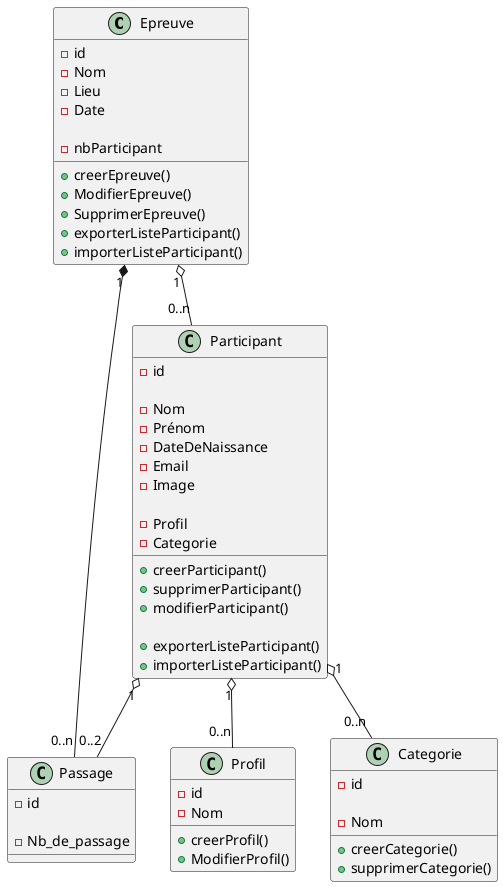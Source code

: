 @startuml Championnat de Ski
Epreuve "1" o-- "0..n" Participant
Epreuve "1" *-- "0..n" Passage
Participant "1" o-- "0..2"Passage
Participant "1" o-- "0..n" Profil
Participant"1" o-- "0..n"Categorie


Class Epreuve {
    -id
    -Nom
    -Lieu
    -Date
    
    -nbParticipant

    +creerEpreuve()
    +ModifierEpreuve()
    +SupprimerEpreuve()


    +exporterListeParticipant()
    +importerListeParticipant()

}

Class Participant {
    -id
    
    -Nom
    -Prénom
    -DateDeNaissance
    -Email
    -Image

    -Profil
    -Categorie

    +creerParticipant()
    +supprimerParticipant()
    +modifierParticipant()

    +exporterListeParticipant()
    +importerListeParticipant()




}

Class Passage {
    -id

    -Nb_de_passage
}


Class Profil {
    -id
    -Nom

    +creerProfil()
    +ModifierProfil()

}

Class Categorie {
    -id

    -Nom

    +creerCategorie()
    +supprimerCategorie()

}

@enduml

' Extension     ClassX <|-- ClassY
' Aggregation   ClassX o-- ClassY
' Composition   ClassX *-- ClassY